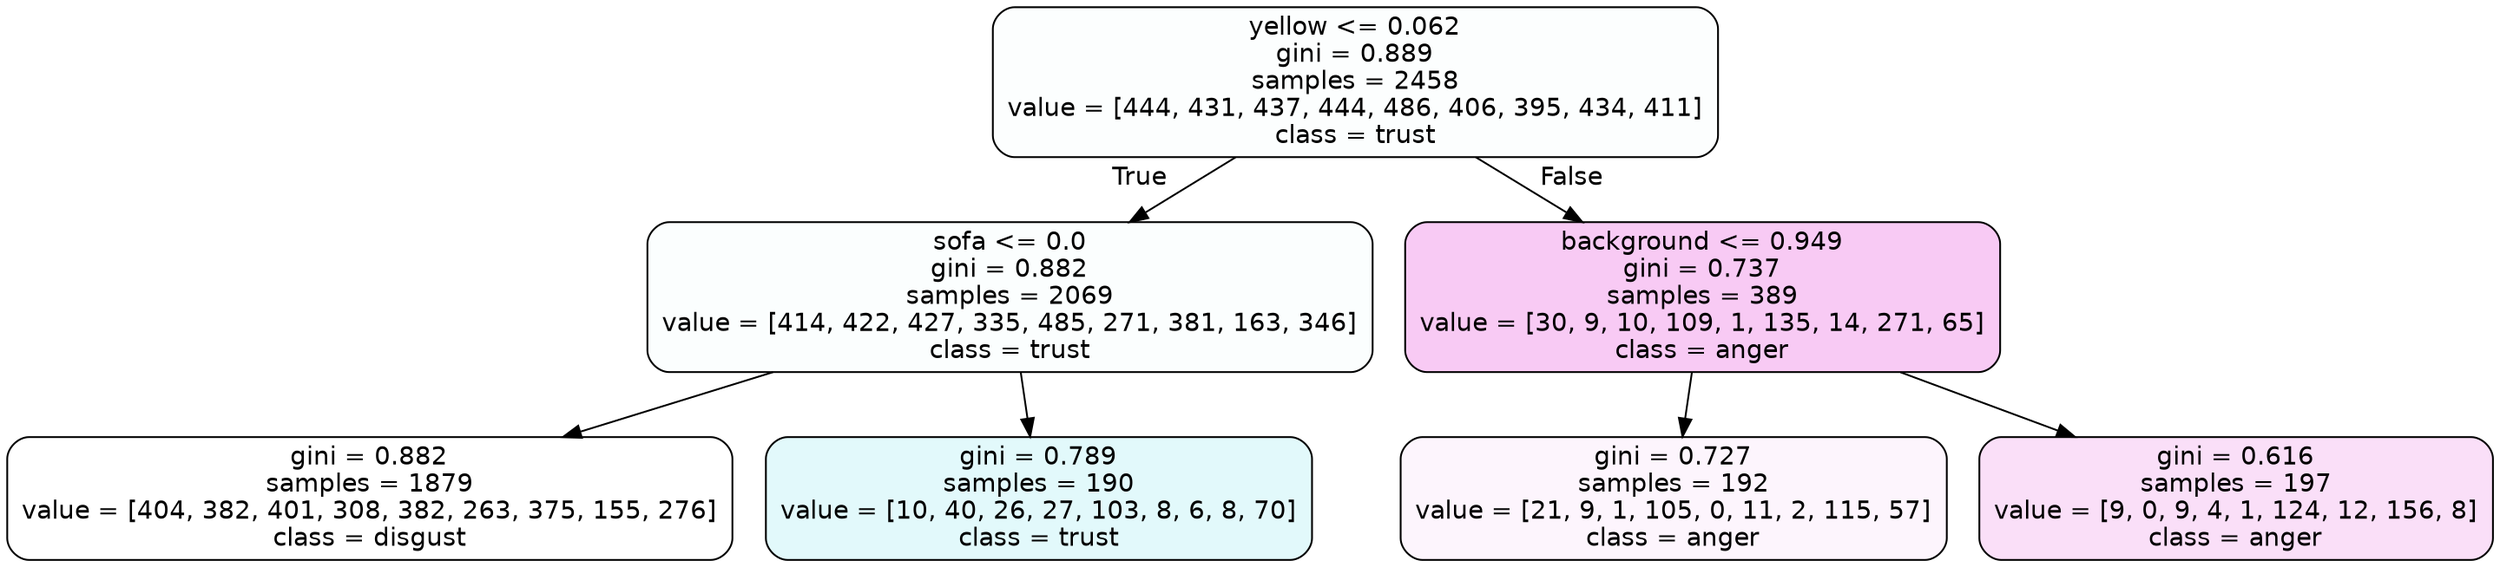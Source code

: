 digraph Tree {
node [shape=box, style="filled, rounded", color="black", fontname=helvetica] ;
edge [fontname=helvetica] ;
0 [label="yellow <= 0.062\ngini = 0.889\nsamples = 2458\nvalue = [444, 431, 437, 444, 486, 406, 395, 434, 411]\nclass = trust", fillcolor="#39d7e503"] ;
1 [label="sofa <= 0.0\ngini = 0.882\nsamples = 2069\nvalue = [414, 422, 427, 335, 485, 271, 381, 163, 346]\nclass = trust", fillcolor="#39d7e505"] ;
0 -> 1 [labeldistance=2.5, labelangle=45, headlabel="True"] ;
2 [label="gini = 0.882\nsamples = 1879\nvalue = [404, 382, 401, 308, 382, 263, 375, 155, 276]\nclass = disgust", fillcolor="#e5813900"] ;
1 -> 2 ;
3 [label="gini = 0.789\nsamples = 190\nvalue = [10, 40, 26, 27, 103, 8, 6, 8, 70]\nclass = trust", fillcolor="#39d7e525"] ;
1 -> 3 ;
4 [label="background <= 0.949\ngini = 0.737\nsamples = 389\nvalue = [30, 9, 10, 109, 1, 135, 14, 271, 65]\nclass = anger", fillcolor="#e539d744"] ;
0 -> 4 [labeldistance=2.5, labelangle=-45, headlabel="False"] ;
5 [label="gini = 0.727\nsamples = 192\nvalue = [21, 9, 1, 105, 0, 11, 2, 115, 57]\nclass = anger", fillcolor="#e539d70c"] ;
4 -> 5 ;
6 [label="gini = 0.616\nsamples = 197\nvalue = [9, 0, 9, 4, 1, 124, 12, 156, 8]\nclass = anger", fillcolor="#e539d729"] ;
4 -> 6 ;
}
